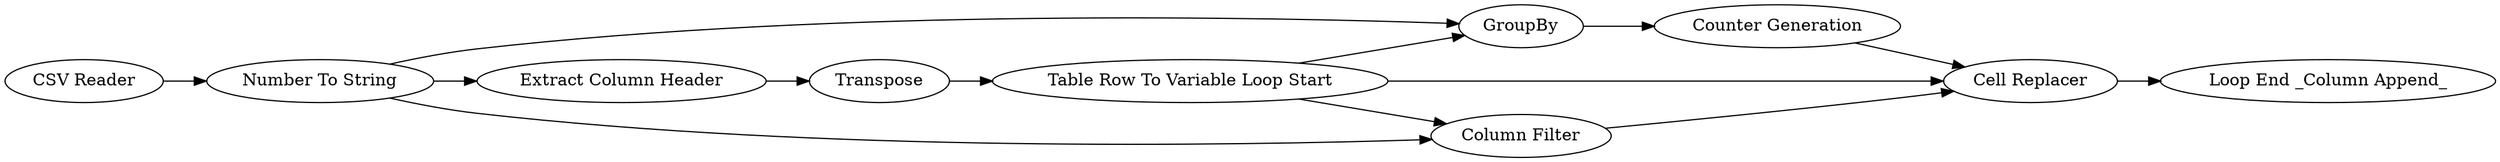 digraph {
	30 -> 25
	28 -> 32
	30 -> 20
	35 -> 25
	20 -> 24
	15 -> 20
	1 -> 15
	15 -> 28
	25 -> 34
	30 -> 35
	15 -> 35
	24 -> 25
	32 -> 30
	24 [label="Counter Generation"]
	30 [label="Table Row To Variable Loop Start"]
	20 [label=GroupBy]
	35 [label="Column Filter"]
	1 [label="CSV Reader"]
	34 [label="Loop End _Column Append_"]
	28 [label="Extract Column Header"]
	15 [label="Number To String"]
	25 [label="Cell Replacer"]
	32 [label=Transpose]
	rankdir=LR
}
